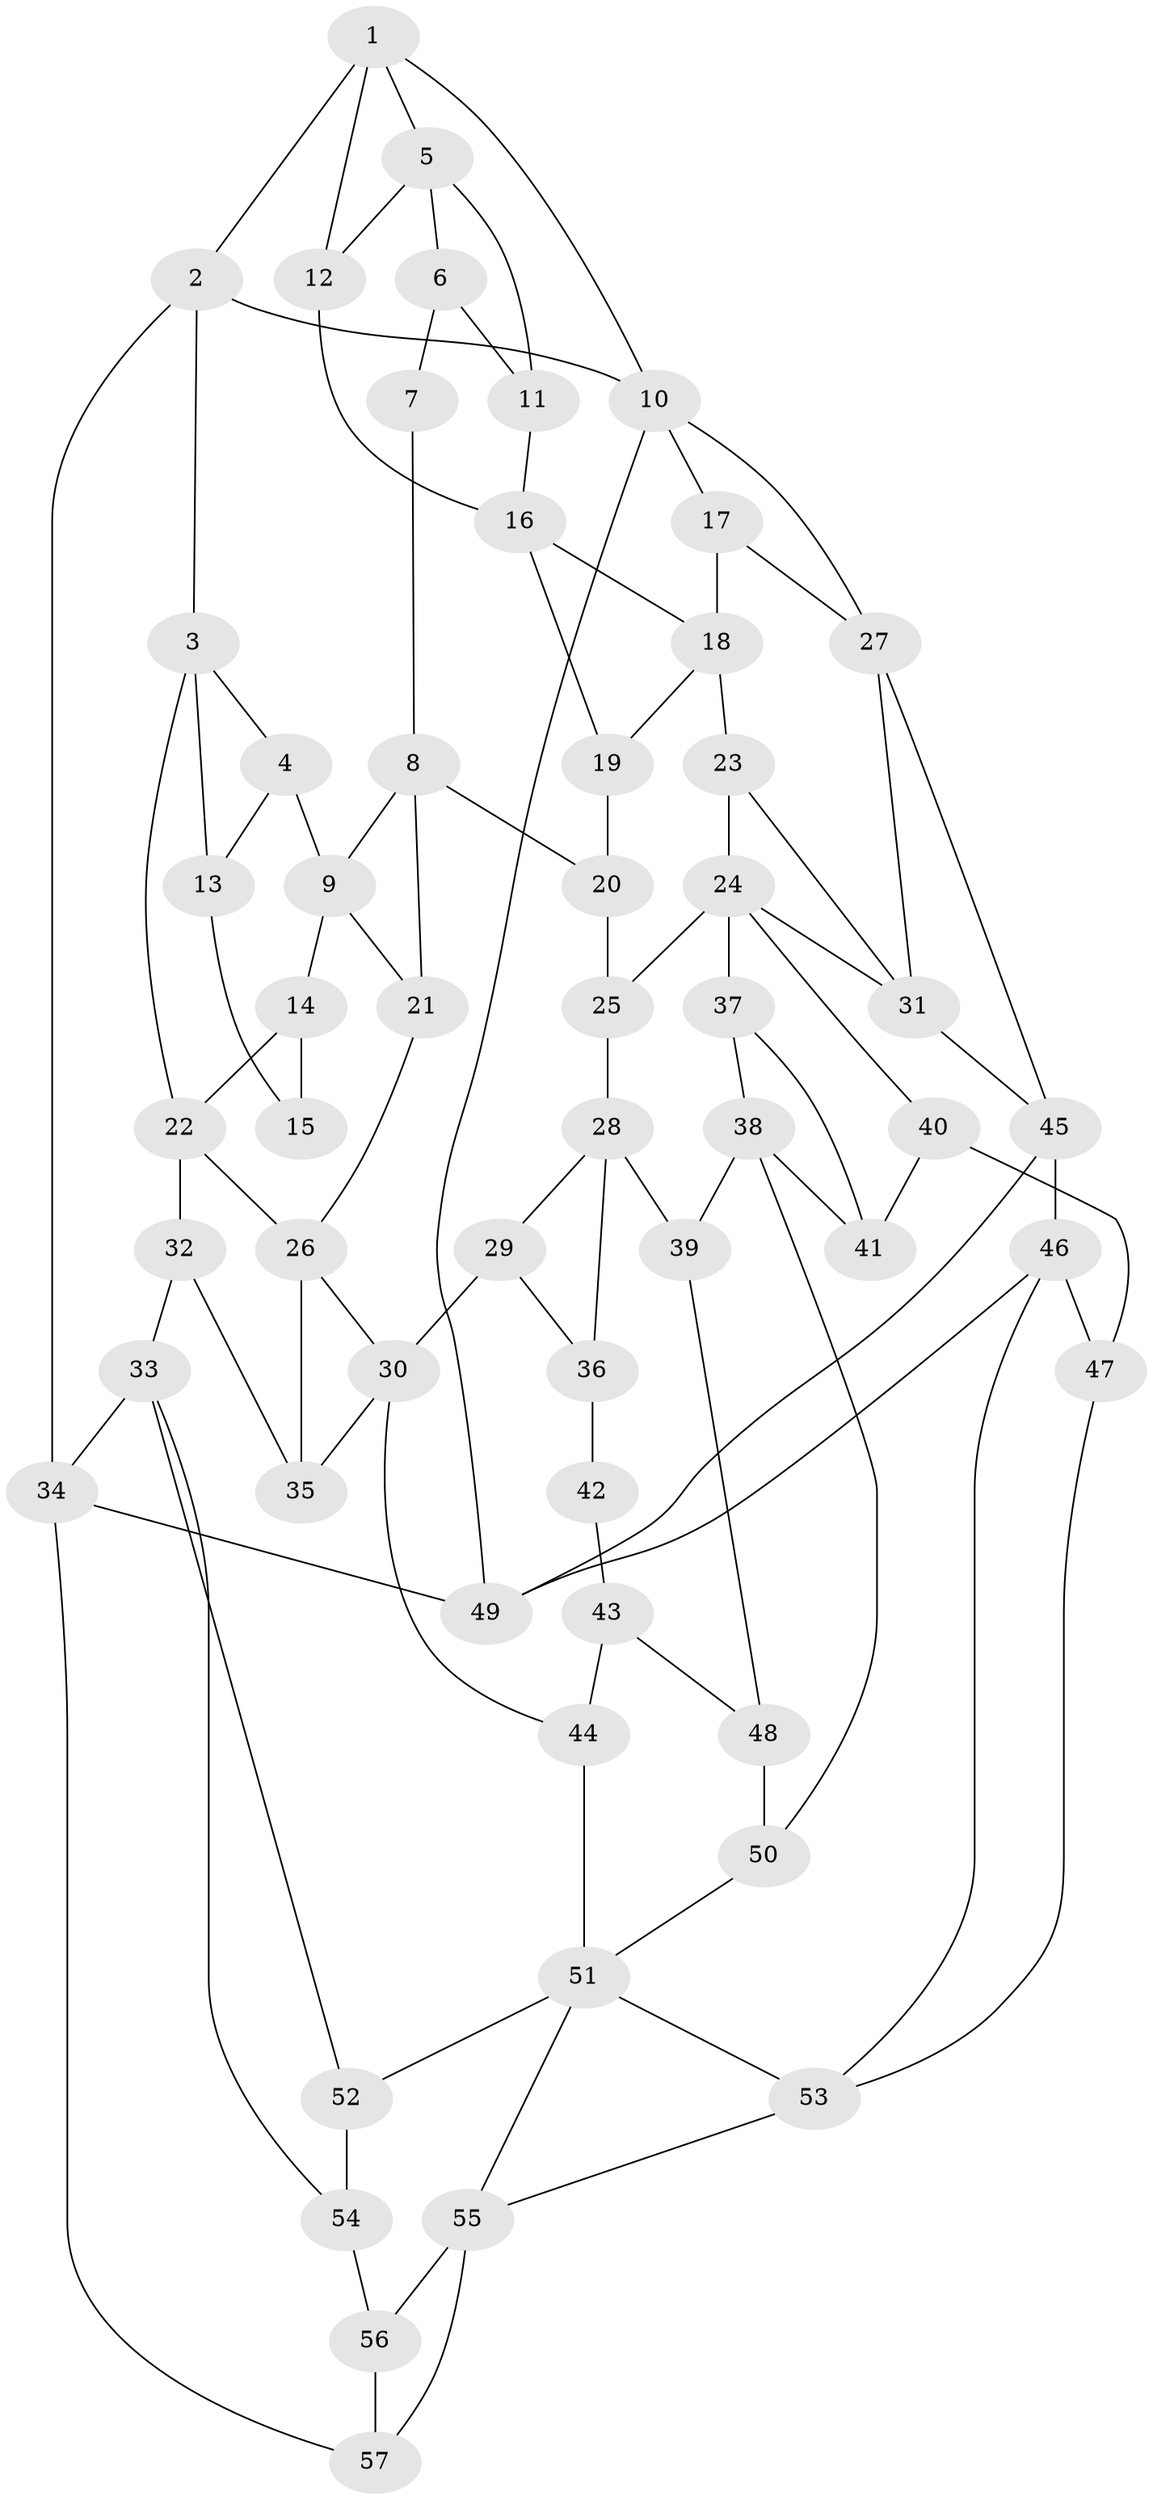 // original degree distribution, {3: 0.028169014084507043, 6: 0.21830985915492956, 5: 0.5492957746478874, 4: 0.20422535211267606}
// Generated by graph-tools (version 1.1) at 2025/54/03/04/25 22:54:11]
// undirected, 57 vertices, 98 edges
graph export_dot {
  node [color=gray90,style=filled];
  1;
  2;
  3;
  4;
  5;
  6;
  7;
  8;
  9;
  10;
  11;
  12;
  13;
  14;
  15;
  16;
  17;
  18;
  19;
  20;
  21;
  22;
  23;
  24;
  25;
  26;
  27;
  28;
  29;
  30;
  31;
  32;
  33;
  34;
  35;
  36;
  37;
  38;
  39;
  40;
  41;
  42;
  43;
  44;
  45;
  46;
  47;
  48;
  49;
  50;
  51;
  52;
  53;
  54;
  55;
  56;
  57;
  1 -- 2 [weight=1.0];
  1 -- 5 [weight=1.0];
  1 -- 10 [weight=1.0];
  1 -- 12 [weight=1.0];
  2 -- 3 [weight=1.0];
  2 -- 10 [weight=1.0];
  2 -- 34 [weight=1.0];
  3 -- 4 [weight=1.0];
  3 -- 13 [weight=1.0];
  3 -- 22 [weight=1.0];
  4 -- 9 [weight=1.0];
  4 -- 13 [weight=2.0];
  5 -- 6 [weight=1.0];
  5 -- 11 [weight=1.0];
  5 -- 12 [weight=1.0];
  6 -- 7 [weight=2.0];
  6 -- 11 [weight=2.0];
  7 -- 8 [weight=2.0];
  8 -- 9 [weight=1.0];
  8 -- 20 [weight=2.0];
  8 -- 21 [weight=1.0];
  9 -- 14 [weight=2.0];
  9 -- 21 [weight=1.0];
  10 -- 17 [weight=1.0];
  10 -- 27 [weight=1.0];
  10 -- 49 [weight=1.0];
  11 -- 16 [weight=2.0];
  12 -- 16 [weight=1.0];
  13 -- 15 [weight=1.0];
  14 -- 15 [weight=2.0];
  14 -- 22 [weight=2.0];
  16 -- 18 [weight=1.0];
  16 -- 19 [weight=1.0];
  17 -- 18 [weight=2.0];
  17 -- 27 [weight=1.0];
  18 -- 19 [weight=1.0];
  18 -- 23 [weight=2.0];
  19 -- 20 [weight=1.0];
  20 -- 25 [weight=2.0];
  21 -- 26 [weight=1.0];
  22 -- 26 [weight=1.0];
  22 -- 32 [weight=1.0];
  23 -- 24 [weight=1.0];
  23 -- 31 [weight=1.0];
  24 -- 25 [weight=2.0];
  24 -- 31 [weight=1.0];
  24 -- 37 [weight=1.0];
  24 -- 40 [weight=1.0];
  25 -- 28 [weight=2.0];
  26 -- 30 [weight=1.0];
  26 -- 35 [weight=2.0];
  27 -- 31 [weight=1.0];
  27 -- 45 [weight=1.0];
  28 -- 29 [weight=1.0];
  28 -- 36 [weight=1.0];
  28 -- 39 [weight=2.0];
  29 -- 30 [weight=1.0];
  29 -- 36 [weight=1.0];
  30 -- 35 [weight=2.0];
  30 -- 44 [weight=1.0];
  31 -- 45 [weight=1.0];
  32 -- 33 [weight=2.0];
  32 -- 35 [weight=2.0];
  33 -- 34 [weight=1.0];
  33 -- 52 [weight=1.0];
  33 -- 54 [weight=1.0];
  34 -- 49 [weight=1.0];
  34 -- 57 [weight=1.0];
  36 -- 42 [weight=2.0];
  37 -- 38 [weight=1.0];
  37 -- 41 [weight=1.0];
  38 -- 39 [weight=1.0];
  38 -- 41 [weight=3.0];
  38 -- 50 [weight=1.0];
  39 -- 48 [weight=1.0];
  40 -- 41 [weight=2.0];
  40 -- 47 [weight=2.0];
  42 -- 43 [weight=4.0];
  43 -- 44 [weight=1.0];
  43 -- 48 [weight=1.0];
  44 -- 51 [weight=1.0];
  45 -- 46 [weight=3.0];
  45 -- 49 [weight=1.0];
  46 -- 47 [weight=1.0];
  46 -- 49 [weight=1.0];
  46 -- 53 [weight=1.0];
  47 -- 53 [weight=1.0];
  48 -- 50 [weight=1.0];
  50 -- 51 [weight=1.0];
  51 -- 52 [weight=1.0];
  51 -- 53 [weight=1.0];
  51 -- 55 [weight=1.0];
  52 -- 54 [weight=2.0];
  53 -- 55 [weight=1.0];
  54 -- 56 [weight=2.0];
  55 -- 56 [weight=3.0];
  55 -- 57 [weight=1.0];
  56 -- 57 [weight=1.0];
}

